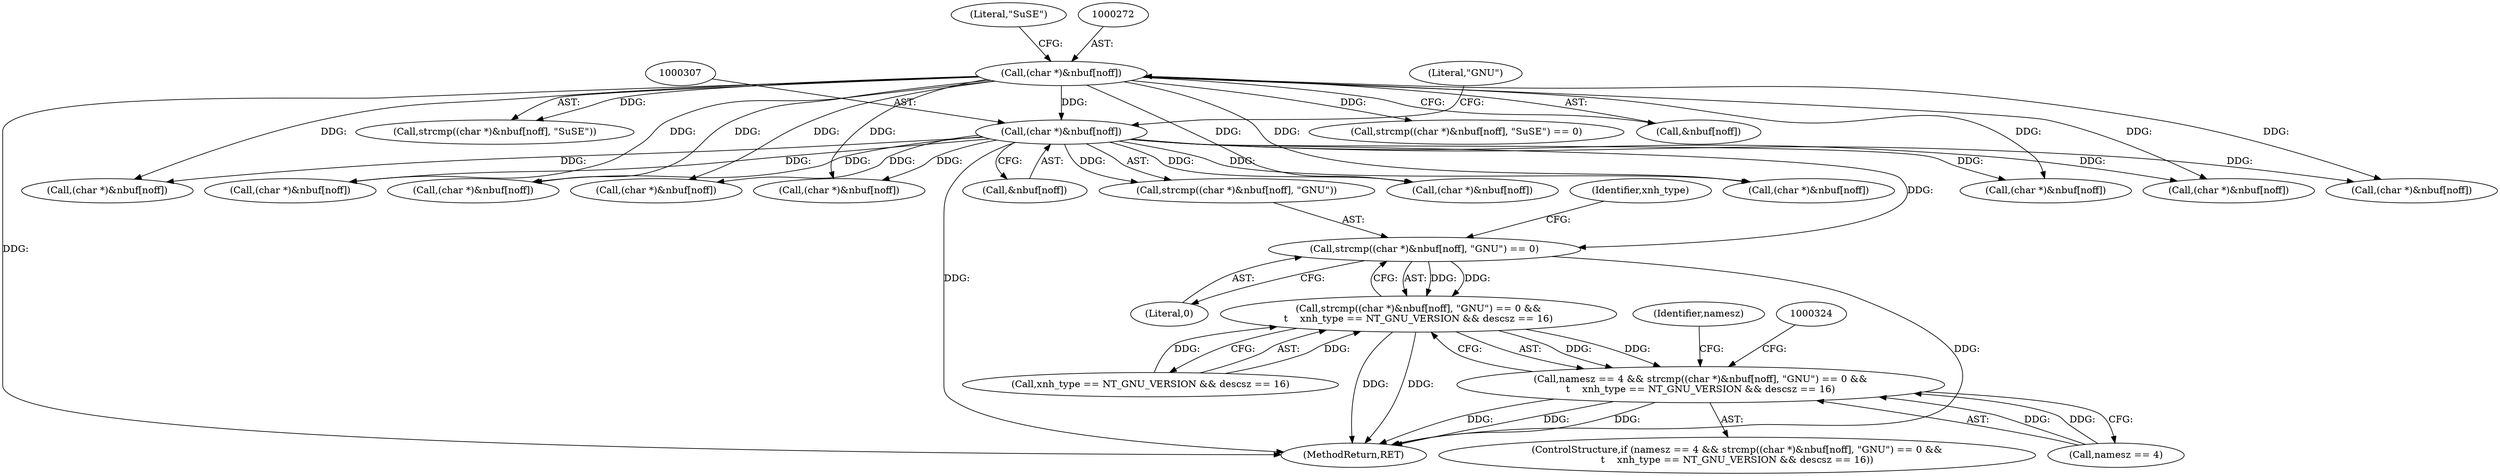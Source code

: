 digraph "0_file_ce90e05774dd77d86cfc8dfa6da57b32816841c4_2@API" {
"1000304" [label="(Call,strcmp((char *)&nbuf[noff], \"GNU\") == 0)"];
"1000306" [label="(Call,(char *)&nbuf[noff])"];
"1000271" [label="(Call,(char *)&nbuf[noff])"];
"1000303" [label="(Call,strcmp((char *)&nbuf[noff], \"GNU\") == 0 &&\n\t    xnh_type == NT_GNU_VERSION && descsz == 16)"];
"1000299" [label="(Call,namesz == 4 && strcmp((char *)&nbuf[noff], \"GNU\") == 0 &&\n\t    xnh_type == NT_GNU_VERSION && descsz == 16)"];
"1000271" [label="(Call,(char *)&nbuf[noff])"];
"1000452" [label="(Call,(char *)&nbuf[noff])"];
"1000299" [label="(Call,namesz == 4 && strcmp((char *)&nbuf[noff], \"GNU\") == 0 &&\n\t    xnh_type == NT_GNU_VERSION && descsz == 16)"];
"1000277" [label="(Literal,\"SuSE\")"];
"1000303" [label="(Call,strcmp((char *)&nbuf[noff], \"GNU\") == 0 &&\n\t    xnh_type == NT_GNU_VERSION && descsz == 16)"];
"1000718" [label="(Call,(char *)&nbuf[noff])"];
"1000888" [label="(Call,(char *)&nbuf[noff])"];
"1000304" [label="(Call,strcmp((char *)&nbuf[noff], \"GNU\") == 0)"];
"1000316" [label="(Identifier,xnh_type)"];
"1000270" [label="(Call,strcmp((char *)&nbuf[noff], \"SuSE\"))"];
"1000312" [label="(Literal,\"GNU\")"];
"1000873" [label="(Call,(char *)&nbuf[noff])"];
"1000907" [label="(Call,(char *)&nbuf[noff])"];
"1000625" [label="(Call,(char *)&nbuf[noff])"];
"1000314" [label="(Call,xnh_type == NT_GNU_VERSION && descsz == 16)"];
"1000313" [label="(Literal,0)"];
"1000531" [label="(Call,(char *)&nbuf[noff])"];
"1000796" [label="(Call,(char *)&nbuf[noff])"];
"1000926" [label="(Call,(char *)&nbuf[noff])"];
"1000447" [label="(Identifier,namesz)"];
"1000300" [label="(Call,namesz == 4)"];
"1000757" [label="(Call,(char *)&nbuf[noff])"];
"1000269" [label="(Call,strcmp((char *)&nbuf[noff], \"SuSE\") == 0)"];
"1000306" [label="(Call,(char *)&nbuf[noff])"];
"1000305" [label="(Call,strcmp((char *)&nbuf[noff], \"GNU\"))"];
"1000308" [label="(Call,&nbuf[noff])"];
"1000298" [label="(ControlStructure,if (namesz == 4 && strcmp((char *)&nbuf[noff], \"GNU\") == 0 &&\n\t    xnh_type == NT_GNU_VERSION && descsz == 16))"];
"1000273" [label="(Call,&nbuf[noff])"];
"1001244" [label="(MethodReturn,RET)"];
"1000304" -> "1000303"  [label="AST: "];
"1000304" -> "1000313"  [label="CFG: "];
"1000305" -> "1000304"  [label="AST: "];
"1000313" -> "1000304"  [label="AST: "];
"1000316" -> "1000304"  [label="CFG: "];
"1000303" -> "1000304"  [label="CFG: "];
"1000304" -> "1001244"  [label="DDG: "];
"1000304" -> "1000303"  [label="DDG: "];
"1000304" -> "1000303"  [label="DDG: "];
"1000306" -> "1000304"  [label="DDG: "];
"1000306" -> "1000305"  [label="AST: "];
"1000306" -> "1000308"  [label="CFG: "];
"1000307" -> "1000306"  [label="AST: "];
"1000308" -> "1000306"  [label="AST: "];
"1000312" -> "1000306"  [label="CFG: "];
"1000306" -> "1001244"  [label="DDG: "];
"1000306" -> "1000305"  [label="DDG: "];
"1000271" -> "1000306"  [label="DDG: "];
"1000306" -> "1000452"  [label="DDG: "];
"1000306" -> "1000531"  [label="DDG: "];
"1000306" -> "1000625"  [label="DDG: "];
"1000306" -> "1000718"  [label="DDG: "];
"1000306" -> "1000757"  [label="DDG: "];
"1000306" -> "1000796"  [label="DDG: "];
"1000306" -> "1000873"  [label="DDG: "];
"1000306" -> "1000888"  [label="DDG: "];
"1000306" -> "1000907"  [label="DDG: "];
"1000306" -> "1000926"  [label="DDG: "];
"1000271" -> "1000270"  [label="AST: "];
"1000271" -> "1000273"  [label="CFG: "];
"1000272" -> "1000271"  [label="AST: "];
"1000273" -> "1000271"  [label="AST: "];
"1000277" -> "1000271"  [label="CFG: "];
"1000271" -> "1001244"  [label="DDG: "];
"1000271" -> "1000269"  [label="DDG: "];
"1000271" -> "1000270"  [label="DDG: "];
"1000271" -> "1000452"  [label="DDG: "];
"1000271" -> "1000531"  [label="DDG: "];
"1000271" -> "1000625"  [label="DDG: "];
"1000271" -> "1000718"  [label="DDG: "];
"1000271" -> "1000757"  [label="DDG: "];
"1000271" -> "1000796"  [label="DDG: "];
"1000271" -> "1000873"  [label="DDG: "];
"1000271" -> "1000888"  [label="DDG: "];
"1000271" -> "1000907"  [label="DDG: "];
"1000271" -> "1000926"  [label="DDG: "];
"1000303" -> "1000299"  [label="AST: "];
"1000303" -> "1000314"  [label="CFG: "];
"1000314" -> "1000303"  [label="AST: "];
"1000299" -> "1000303"  [label="CFG: "];
"1000303" -> "1001244"  [label="DDG: "];
"1000303" -> "1001244"  [label="DDG: "];
"1000303" -> "1000299"  [label="DDG: "];
"1000303" -> "1000299"  [label="DDG: "];
"1000314" -> "1000303"  [label="DDG: "];
"1000314" -> "1000303"  [label="DDG: "];
"1000299" -> "1000298"  [label="AST: "];
"1000299" -> "1000300"  [label="CFG: "];
"1000300" -> "1000299"  [label="AST: "];
"1000324" -> "1000299"  [label="CFG: "];
"1000447" -> "1000299"  [label="CFG: "];
"1000299" -> "1001244"  [label="DDG: "];
"1000299" -> "1001244"  [label="DDG: "];
"1000299" -> "1001244"  [label="DDG: "];
"1000300" -> "1000299"  [label="DDG: "];
"1000300" -> "1000299"  [label="DDG: "];
}
